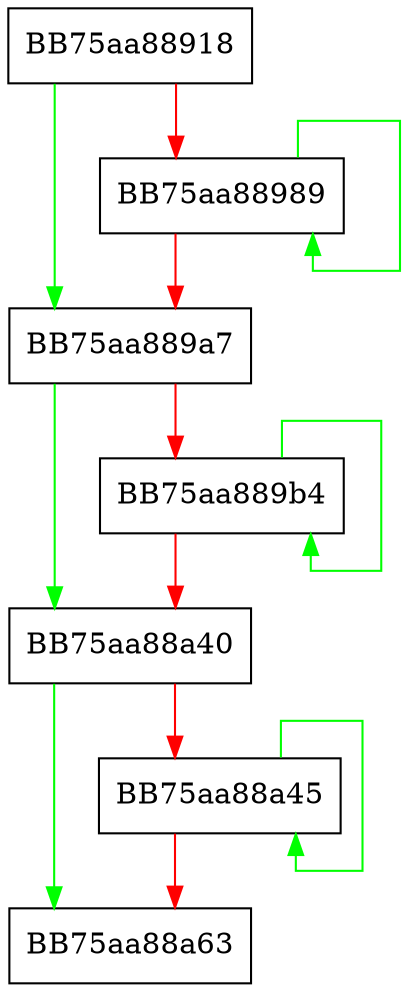 digraph GetSigSeq {
  node [shape="box"];
  graph [splines=ortho];
  BB75aa88918 -> BB75aa889a7 [color="green"];
  BB75aa88918 -> BB75aa88989 [color="red"];
  BB75aa88989 -> BB75aa88989 [color="green"];
  BB75aa88989 -> BB75aa889a7 [color="red"];
  BB75aa889a7 -> BB75aa88a40 [color="green"];
  BB75aa889a7 -> BB75aa889b4 [color="red"];
  BB75aa889b4 -> BB75aa889b4 [color="green"];
  BB75aa889b4 -> BB75aa88a40 [color="red"];
  BB75aa88a40 -> BB75aa88a63 [color="green"];
  BB75aa88a40 -> BB75aa88a45 [color="red"];
  BB75aa88a45 -> BB75aa88a45 [color="green"];
  BB75aa88a45 -> BB75aa88a63 [color="red"];
}